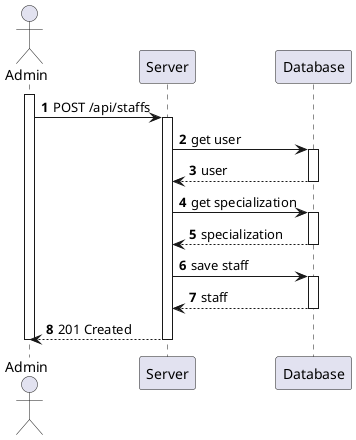 @startuml process-view
autonumber

actor "Admin" as Adm

activate Adm
    Adm -> Server : POST /api/staffs
    activate Server
        Server -> Database : get user
        activate Database
            Database --> Server : user
        deactivate Database
        Server -> Database : get specialization
        activate Database
            Database --> Server : specialization
        deactivate Database
        Server -> Database : save staff
        activate Database
            Database --> Server : staff
        deactivate Database
        Server --> Adm : 201 Created
    deactivate Server
deactivate Adm

@enduml